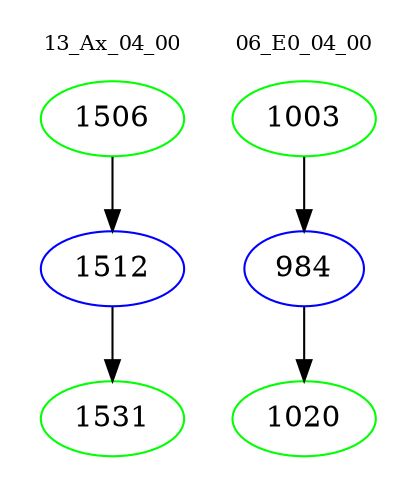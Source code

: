 digraph{
subgraph cluster_0 {
color = white
label = "13_Ax_04_00";
fontsize=10;
T0_1506 [label="1506", color="green"]
T0_1506 -> T0_1512 [color="black"]
T0_1512 [label="1512", color="blue"]
T0_1512 -> T0_1531 [color="black"]
T0_1531 [label="1531", color="green"]
}
subgraph cluster_1 {
color = white
label = "06_E0_04_00";
fontsize=10;
T1_1003 [label="1003", color="green"]
T1_1003 -> T1_984 [color="black"]
T1_984 [label="984", color="blue"]
T1_984 -> T1_1020 [color="black"]
T1_1020 [label="1020", color="green"]
}
}
